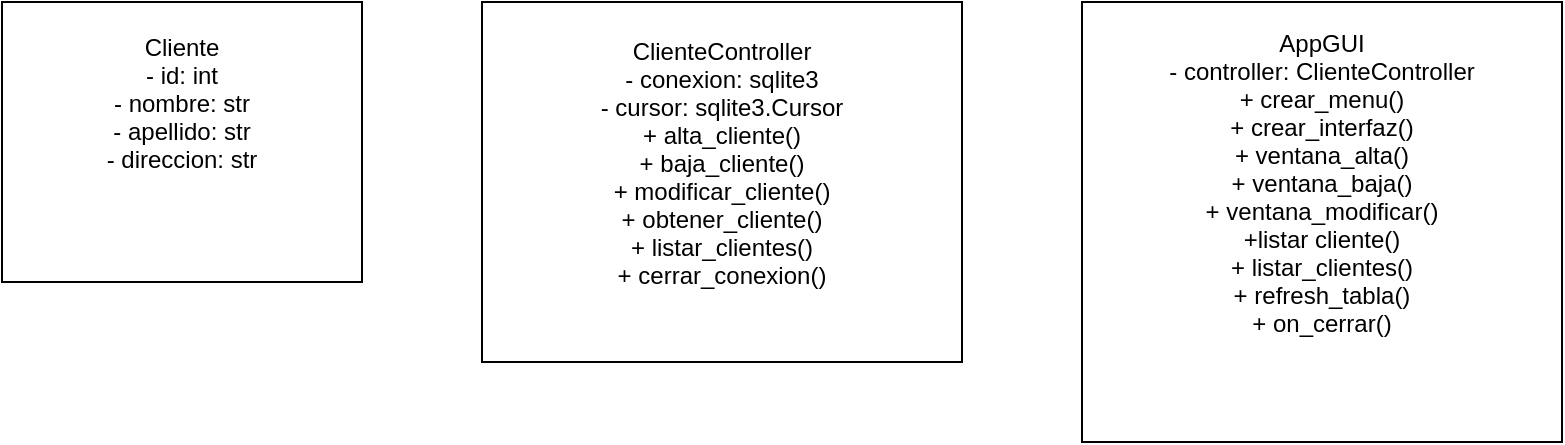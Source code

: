 <mxfile version="28.0.4">
  <diagram name="Diagrama de Clases" id="classes1">
    <mxGraphModel dx="1011" dy="501" grid="1" gridSize="10" guides="1" tooltips="1" connect="1" arrows="1" fold="1" page="1" pageScale="1" pageWidth="827" pageHeight="1169" math="0" shadow="0">
      <root>
        <mxCell id="0" />
        <mxCell id="1" parent="0" />
        <mxCell id="2" value="Cliente&#xa;- id: int&#xa;- nombre: str&#xa;- apellido: str&#xa;- direccion: str" style="shape=swimlane;swimlaneLine=0;fontSize=12;startSize=100;" parent="1" vertex="1">
          <mxGeometry x="160" y="100" width="180" height="140" as="geometry" />
        </mxCell>
        <mxCell id="3" value="ClienteController&#xa;- conexion: sqlite3&#xa;- cursor: sqlite3.Cursor&#xa;+ alta_cliente()&#xa;+ baja_cliente()&#xa;+ modificar_cliente()&#xa;+ obtener_cliente()&#xa;+ listar_clientes()&#xa;+ cerrar_conexion()" style="shape=swimlane;swimlaneLine=0;fontSize=12;startSize=160;" parent="1" vertex="1">
          <mxGeometry x="400" y="100" width="240" height="180" as="geometry" />
        </mxCell>
        <mxCell id="4" value="AppGUI&#xa;- controller: ClienteController&#xa;+ crear_menu()&#xa;+ crear_interfaz()&#xa;+ ventana_alta()&#xa;+ ventana_baja()&#xa;+ ventana_modificar()&#xa;+listar cliente()&#xa;+ listar_clientes()&#xa;+ refresh_tabla()&#xa;+ on_cerrar()" style="shape=swimlane;swimlaneLine=0;fontSize=12;startSize=180;" parent="1" vertex="1">
          <mxGeometry x="700" y="100" width="240" height="220" as="geometry" />
        </mxCell>
      </root>
    </mxGraphModel>
  </diagram>
</mxfile>
